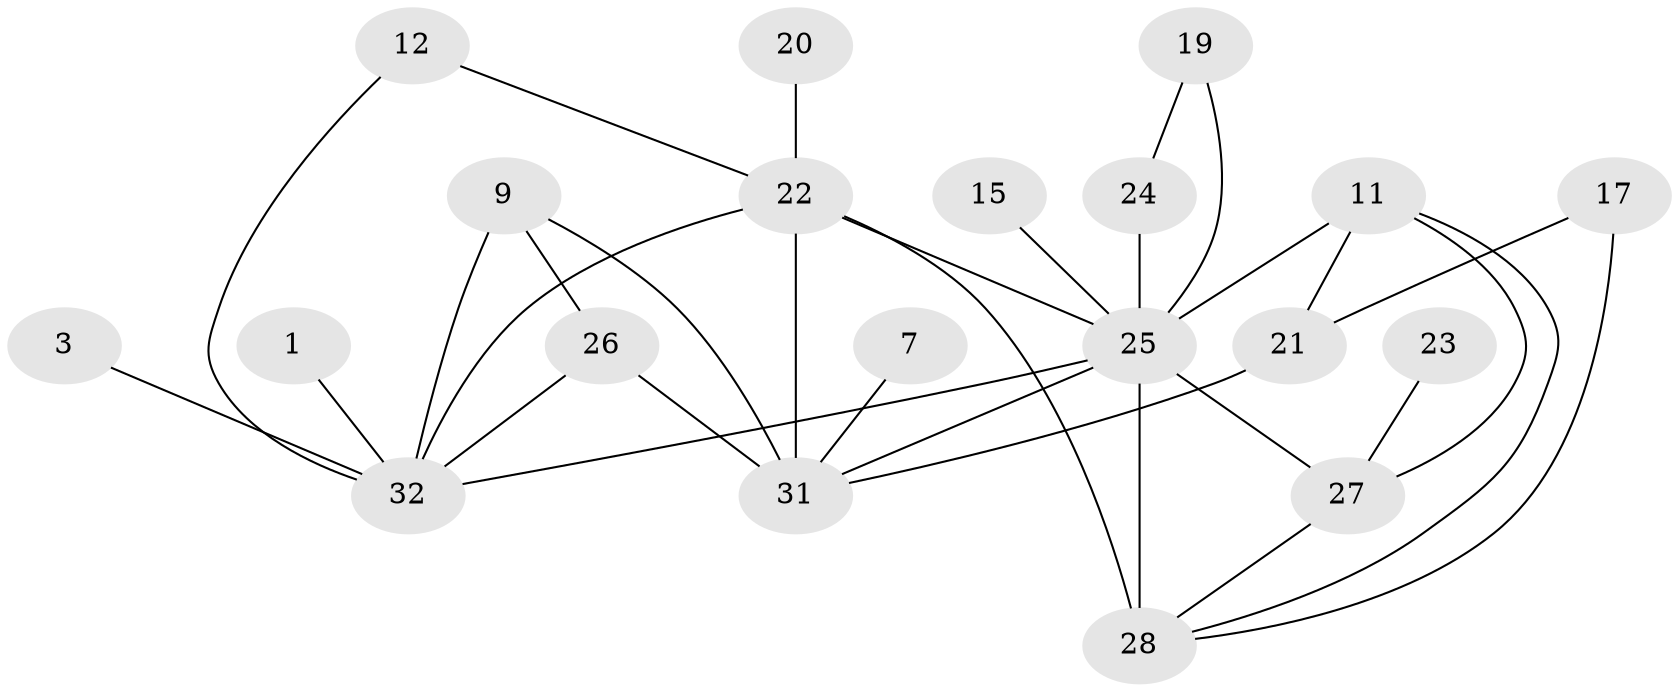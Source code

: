 // original degree distribution, {2: 0.3557692307692308, 1: 0.22115384615384615, 4: 0.125, 3: 0.11538461538461539, 0: 0.11538461538461539, 5: 0.028846153846153848, 6: 0.019230769230769232, 7: 0.009615384615384616, 9: 0.009615384615384616}
// Generated by graph-tools (version 1.1) at 2025/35/03/04/25 23:35:56]
// undirected, 20 vertices, 32 edges
graph export_dot {
  node [color=gray90,style=filled];
  1;
  3;
  7;
  9;
  11;
  12;
  15;
  17;
  19;
  20;
  21;
  22;
  23;
  24;
  25;
  26;
  27;
  28;
  31;
  32;
  1 -- 32 [weight=1.0];
  3 -- 32 [weight=1.0];
  7 -- 31 [weight=1.0];
  9 -- 26 [weight=1.0];
  9 -- 31 [weight=1.0];
  9 -- 32 [weight=2.0];
  11 -- 21 [weight=2.0];
  11 -- 25 [weight=1.0];
  11 -- 27 [weight=1.0];
  11 -- 28 [weight=1.0];
  12 -- 22 [weight=1.0];
  12 -- 32 [weight=1.0];
  15 -- 25 [weight=1.0];
  17 -- 21 [weight=1.0];
  17 -- 28 [weight=1.0];
  19 -- 24 [weight=1.0];
  19 -- 25 [weight=1.0];
  20 -- 22 [weight=1.0];
  21 -- 31 [weight=1.0];
  22 -- 25 [weight=1.0];
  22 -- 28 [weight=1.0];
  22 -- 31 [weight=3.0];
  22 -- 32 [weight=1.0];
  23 -- 27 [weight=1.0];
  24 -- 25 [weight=2.0];
  25 -- 27 [weight=1.0];
  25 -- 28 [weight=3.0];
  25 -- 31 [weight=1.0];
  25 -- 32 [weight=1.0];
  26 -- 31 [weight=1.0];
  26 -- 32 [weight=1.0];
  27 -- 28 [weight=1.0];
}
